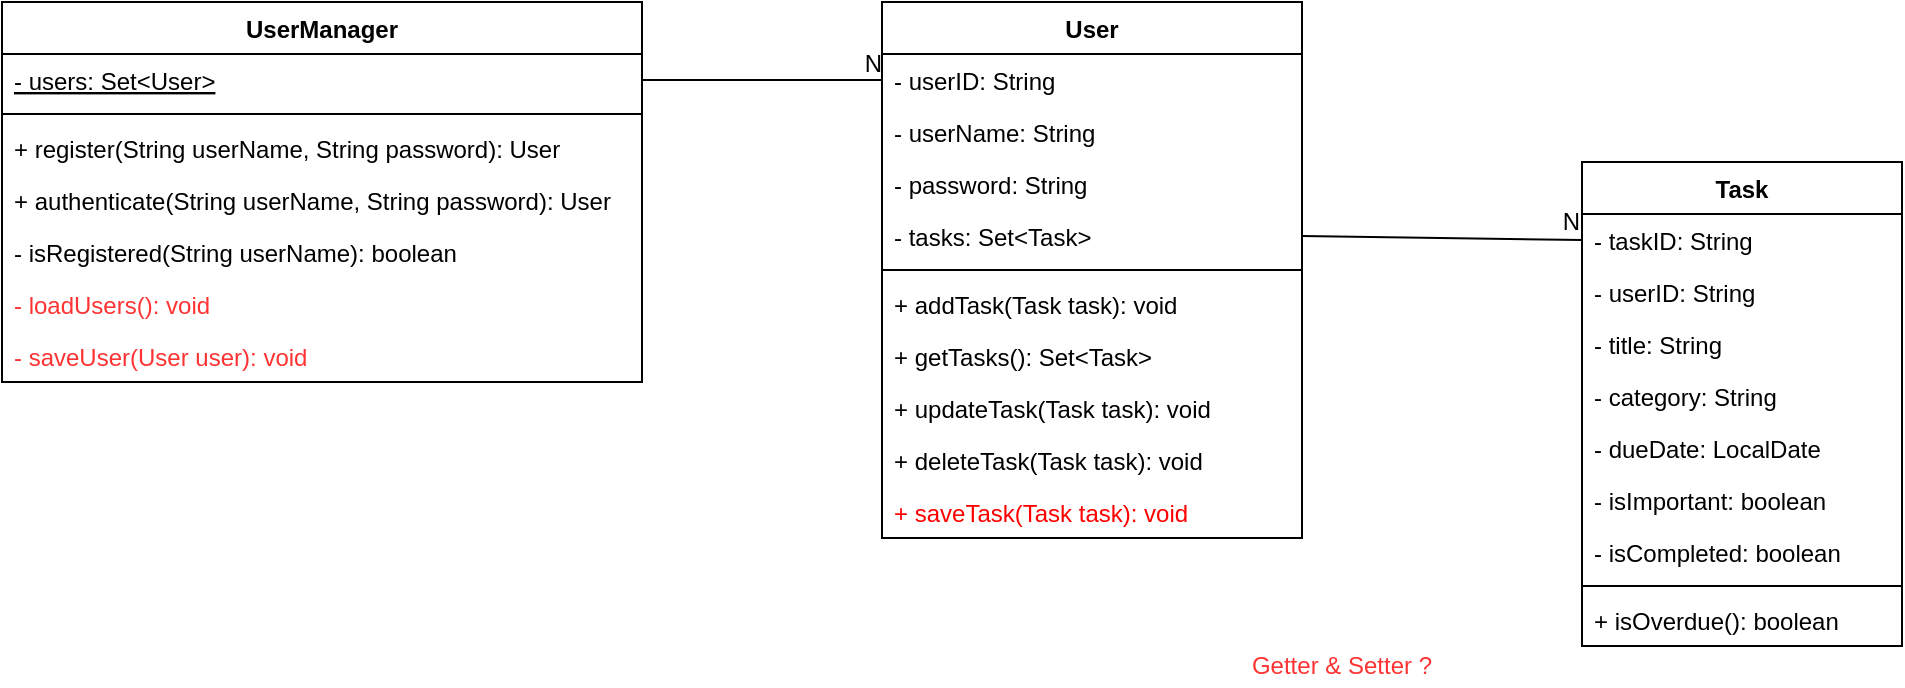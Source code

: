 <mxfile version="13.10.9" type="device" pages="2"><diagram id="_FEknvW1VbE6iCeTimLF" name="Domain Model"><mxGraphModel dx="1426" dy="1874" grid="1" gridSize="10" guides="1" tooltips="1" connect="1" arrows="1" fold="1" page="1" pageScale="1" pageWidth="1169" pageHeight="827" math="0" shadow="0"><root><mxCell id="0"/><mxCell id="1" parent="0"/><mxCell id="8GuXFF6owm1vr2erqjnb-2" value="User" style="swimlane;fontStyle=1;align=center;verticalAlign=top;childLayout=stackLayout;horizontal=1;startSize=26;horizontalStack=0;resizeParent=1;resizeParentMax=0;resizeLast=0;collapsible=1;marginBottom=0;" parent="1" vertex="1"><mxGeometry x="480" y="40" width="210" height="268" as="geometry"/></mxCell><mxCell id="8GuXFF6owm1vr2erqjnb-3" value="- userID: String&#xa;" style="text;strokeColor=none;fillColor=none;align=left;verticalAlign=top;spacingLeft=4;spacingRight=4;overflow=hidden;rotatable=0;points=[[0,0.5],[1,0.5]];portConstraint=eastwest;" parent="8GuXFF6owm1vr2erqjnb-2" vertex="1"><mxGeometry y="26" width="210" height="26" as="geometry"/></mxCell><mxCell id="8GuXFF6owm1vr2erqjnb-11" value="- userName: String&#xa;" style="text;strokeColor=none;fillColor=none;align=left;verticalAlign=top;spacingLeft=4;spacingRight=4;overflow=hidden;rotatable=0;points=[[0,0.5],[1,0.5]];portConstraint=eastwest;" parent="8GuXFF6owm1vr2erqjnb-2" vertex="1"><mxGeometry y="52" width="210" height="26" as="geometry"/></mxCell><mxCell id="8GuXFF6owm1vr2erqjnb-10" value="- password: String&#xa;" style="text;strokeColor=none;fillColor=none;align=left;verticalAlign=top;spacingLeft=4;spacingRight=4;overflow=hidden;rotatable=0;points=[[0,0.5],[1,0.5]];portConstraint=eastwest;" parent="8GuXFF6owm1vr2erqjnb-2" vertex="1"><mxGeometry y="78" width="210" height="26" as="geometry"/></mxCell><mxCell id="8GuXFF6owm1vr2erqjnb-15" value="- tasks: Set&lt;Task&gt;&#xa;" style="text;strokeColor=none;fillColor=none;align=left;verticalAlign=top;spacingLeft=4;spacingRight=4;overflow=hidden;rotatable=0;points=[[0,0.5],[1,0.5]];portConstraint=eastwest;" parent="8GuXFF6owm1vr2erqjnb-2" vertex="1"><mxGeometry y="104" width="210" height="26" as="geometry"/></mxCell><mxCell id="8GuXFF6owm1vr2erqjnb-4" value="" style="line;strokeWidth=1;fillColor=none;align=left;verticalAlign=middle;spacingTop=-1;spacingLeft=3;spacingRight=3;rotatable=0;labelPosition=right;points=[];portConstraint=eastwest;" parent="8GuXFF6owm1vr2erqjnb-2" vertex="1"><mxGeometry y="130" width="210" height="8" as="geometry"/></mxCell><mxCell id="8GuXFF6owm1vr2erqjnb-16" value="+ addTask(Task task): void" style="text;strokeColor=none;fillColor=none;align=left;verticalAlign=top;spacingLeft=4;spacingRight=4;overflow=hidden;rotatable=0;points=[[0,0.5],[1,0.5]];portConstraint=eastwest;" parent="8GuXFF6owm1vr2erqjnb-2" vertex="1"><mxGeometry y="138" width="210" height="26" as="geometry"/></mxCell><mxCell id="8GuXFF6owm1vr2erqjnb-17" value="+ getTasks(): Set&lt;Task&gt;" style="text;strokeColor=none;fillColor=none;align=left;verticalAlign=top;spacingLeft=4;spacingRight=4;overflow=hidden;rotatable=0;points=[[0,0.5],[1,0.5]];portConstraint=eastwest;" parent="8GuXFF6owm1vr2erqjnb-2" vertex="1"><mxGeometry y="164" width="210" height="26" as="geometry"/></mxCell><mxCell id="8GuXFF6owm1vr2erqjnb-18" value="+ updateTask(Task task): void" style="text;strokeColor=none;fillColor=none;align=left;verticalAlign=top;spacingLeft=4;spacingRight=4;overflow=hidden;rotatable=0;points=[[0,0.5],[1,0.5]];portConstraint=eastwest;" parent="8GuXFF6owm1vr2erqjnb-2" vertex="1"><mxGeometry y="190" width="210" height="26" as="geometry"/></mxCell><mxCell id="8GuXFF6owm1vr2erqjnb-20" value="+ deleteTask(Task task): void" style="text;strokeColor=none;fillColor=none;align=left;verticalAlign=top;spacingLeft=4;spacingRight=4;overflow=hidden;rotatable=0;points=[[0,0.5],[1,0.5]];portConstraint=eastwest;" parent="8GuXFF6owm1vr2erqjnb-2" vertex="1"><mxGeometry y="216" width="210" height="26" as="geometry"/></mxCell><mxCell id="LsWSEmS_wTWBQNg2qc56-3" value="+ saveTask(Task task): void" style="text;strokeColor=none;fillColor=none;align=left;verticalAlign=top;spacingLeft=4;spacingRight=4;overflow=hidden;rotatable=0;points=[[0,0.5],[1,0.5]];portConstraint=eastwest;fontColor=#FF0000;" vertex="1" parent="8GuXFF6owm1vr2erqjnb-2"><mxGeometry y="242" width="210" height="26" as="geometry"/></mxCell><mxCell id="8GuXFF6owm1vr2erqjnb-6" value="Task" style="swimlane;fontStyle=1;align=center;verticalAlign=top;childLayout=stackLayout;horizontal=1;startSize=26;horizontalStack=0;resizeParent=1;resizeParentMax=0;resizeLast=0;collapsible=1;marginBottom=0;" parent="1" vertex="1"><mxGeometry x="830" y="120" width="160" height="242" as="geometry"/></mxCell><mxCell id="8GuXFF6owm1vr2erqjnb-7" value="- taskID: String" style="text;strokeColor=none;fillColor=none;align=left;verticalAlign=top;spacingLeft=4;spacingRight=4;overflow=hidden;rotatable=0;points=[[0,0.5],[1,0.5]];portConstraint=eastwest;" parent="8GuXFF6owm1vr2erqjnb-6" vertex="1"><mxGeometry y="26" width="160" height="26" as="geometry"/></mxCell><mxCell id="8GuXFF6owm1vr2erqjnb-24" value="- userID: String" style="text;strokeColor=none;fillColor=none;align=left;verticalAlign=top;spacingLeft=4;spacingRight=4;overflow=hidden;rotatable=0;points=[[0,0.5],[1,0.5]];portConstraint=eastwest;" parent="8GuXFF6owm1vr2erqjnb-6" vertex="1"><mxGeometry y="52" width="160" height="26" as="geometry"/></mxCell><mxCell id="8GuXFF6owm1vr2erqjnb-22" value="- title: String" style="text;strokeColor=none;fillColor=none;align=left;verticalAlign=top;spacingLeft=4;spacingRight=4;overflow=hidden;rotatable=0;points=[[0,0.5],[1,0.5]];portConstraint=eastwest;" parent="8GuXFF6owm1vr2erqjnb-6" vertex="1"><mxGeometry y="78" width="160" height="26" as="geometry"/></mxCell><mxCell id="8GuXFF6owm1vr2erqjnb-23" value="- category: String" style="text;strokeColor=none;fillColor=none;align=left;verticalAlign=top;spacingLeft=4;spacingRight=4;overflow=hidden;rotatable=0;points=[[0,0.5],[1,0.5]];portConstraint=eastwest;" parent="8GuXFF6owm1vr2erqjnb-6" vertex="1"><mxGeometry y="104" width="160" height="26" as="geometry"/></mxCell><mxCell id="8GuXFF6owm1vr2erqjnb-26" value="- dueDate: LocalDate" style="text;strokeColor=none;fillColor=none;align=left;verticalAlign=top;spacingLeft=4;spacingRight=4;overflow=hidden;rotatable=0;points=[[0,0.5],[1,0.5]];portConstraint=eastwest;" parent="8GuXFF6owm1vr2erqjnb-6" vertex="1"><mxGeometry y="130" width="160" height="26" as="geometry"/></mxCell><mxCell id="8GuXFF6owm1vr2erqjnb-27" value="- isImportant: boolean" style="text;strokeColor=none;fillColor=none;align=left;verticalAlign=top;spacingLeft=4;spacingRight=4;overflow=hidden;rotatable=0;points=[[0,0.5],[1,0.5]];portConstraint=eastwest;" parent="8GuXFF6owm1vr2erqjnb-6" vertex="1"><mxGeometry y="156" width="160" height="26" as="geometry"/></mxCell><mxCell id="8GuXFF6owm1vr2erqjnb-28" value="- isCompleted: boolean" style="text;strokeColor=none;fillColor=none;align=left;verticalAlign=top;spacingLeft=4;spacingRight=4;overflow=hidden;rotatable=0;points=[[0,0.5],[1,0.5]];portConstraint=eastwest;" parent="8GuXFF6owm1vr2erqjnb-6" vertex="1"><mxGeometry y="182" width="160" height="26" as="geometry"/></mxCell><mxCell id="8GuXFF6owm1vr2erqjnb-8" value="" style="line;strokeWidth=1;fillColor=none;align=left;verticalAlign=middle;spacingTop=-1;spacingLeft=3;spacingRight=3;rotatable=0;labelPosition=right;points=[];portConstraint=eastwest;" parent="8GuXFF6owm1vr2erqjnb-6" vertex="1"><mxGeometry y="208" width="160" height="8" as="geometry"/></mxCell><mxCell id="8GuXFF6owm1vr2erqjnb-9" value="+ isOverdue(): boolean" style="text;strokeColor=none;fillColor=none;align=left;verticalAlign=top;spacingLeft=4;spacingRight=4;overflow=hidden;rotatable=0;points=[[0,0.5],[1,0.5]];portConstraint=eastwest;" parent="8GuXFF6owm1vr2erqjnb-6" vertex="1"><mxGeometry y="216" width="160" height="26" as="geometry"/></mxCell><mxCell id="ysoF5U-7DfWgZvBtJbBI-6" value="UserManager" style="swimlane;fontStyle=1;align=center;verticalAlign=top;childLayout=stackLayout;horizontal=1;startSize=26;horizontalStack=0;resizeParent=1;resizeParentMax=0;resizeLast=0;collapsible=1;marginBottom=0;" vertex="1" parent="1"><mxGeometry x="40" y="40" width="320" height="190" as="geometry"/></mxCell><mxCell id="ysoF5U-7DfWgZvBtJbBI-7" value="- users: Set&lt;User&gt;" style="text;strokeColor=none;fillColor=none;align=left;verticalAlign=top;spacingLeft=4;spacingRight=4;overflow=hidden;rotatable=0;points=[[0,0.5],[1,0.5]];portConstraint=eastwest;fontStyle=4" vertex="1" parent="ysoF5U-7DfWgZvBtJbBI-6"><mxGeometry y="26" width="320" height="26" as="geometry"/></mxCell><mxCell id="ysoF5U-7DfWgZvBtJbBI-14" value="" style="line;strokeWidth=1;fillColor=none;align=left;verticalAlign=middle;spacingTop=-1;spacingLeft=3;spacingRight=3;rotatable=0;labelPosition=right;points=[];portConstraint=eastwest;" vertex="1" parent="ysoF5U-7DfWgZvBtJbBI-6"><mxGeometry y="52" width="320" height="8" as="geometry"/></mxCell><mxCell id="ysoF5U-7DfWgZvBtJbBI-15" value="+ register(String userName, String password): User" style="text;strokeColor=none;fillColor=none;align=left;verticalAlign=top;spacingLeft=4;spacingRight=4;overflow=hidden;rotatable=0;points=[[0,0.5],[1,0.5]];portConstraint=eastwest;" vertex="1" parent="ysoF5U-7DfWgZvBtJbBI-6"><mxGeometry y="60" width="320" height="26" as="geometry"/></mxCell><mxCell id="ysoF5U-7DfWgZvBtJbBI-16" value="+ authenticate(String userName, String password): User" style="text;strokeColor=none;fillColor=none;align=left;verticalAlign=top;spacingLeft=4;spacingRight=4;overflow=hidden;rotatable=0;points=[[0,0.5],[1,0.5]];portConstraint=eastwest;" vertex="1" parent="ysoF5U-7DfWgZvBtJbBI-6"><mxGeometry y="86" width="320" height="26" as="geometry"/></mxCell><mxCell id="ysoF5U-7DfWgZvBtJbBI-20" value="- isRegistered(String userName): boolean" style="text;strokeColor=none;fillColor=none;align=left;verticalAlign=top;spacingLeft=4;spacingRight=4;overflow=hidden;rotatable=0;points=[[0,0.5],[1,0.5]];portConstraint=eastwest;" vertex="1" parent="ysoF5U-7DfWgZvBtJbBI-6"><mxGeometry y="112" width="320" height="26" as="geometry"/></mxCell><mxCell id="LsWSEmS_wTWBQNg2qc56-11" value="- loadUsers(): void" style="text;strokeColor=none;fillColor=none;align=left;verticalAlign=top;spacingLeft=4;spacingRight=4;overflow=hidden;rotatable=0;points=[[0,0.5],[1,0.5]];portConstraint=eastwest;fontColor=#FF3333;" vertex="1" parent="ysoF5U-7DfWgZvBtJbBI-6"><mxGeometry y="138" width="320" height="26" as="geometry"/></mxCell><mxCell id="LsWSEmS_wTWBQNg2qc56-5" value="- saveUser(User user): void" style="text;strokeColor=none;fillColor=none;align=left;verticalAlign=top;spacingLeft=4;spacingRight=4;overflow=hidden;rotatable=0;points=[[0,0.5],[1,0.5]];portConstraint=eastwest;fontColor=#FF3333;" vertex="1" parent="ysoF5U-7DfWgZvBtJbBI-6"><mxGeometry y="164" width="320" height="26" as="geometry"/></mxCell><mxCell id="LsWSEmS_wTWBQNg2qc56-2" value="Getter &amp;amp; Setter ?" style="text;html=1;strokeColor=none;fillColor=none;align=center;verticalAlign=middle;whiteSpace=wrap;rounded=0;fontColor=#FF3333;" vertex="1" parent="1"><mxGeometry x="650" y="362" width="120" height="20" as="geometry"/></mxCell><mxCell id="LsWSEmS_wTWBQNg2qc56-7" value="" style="endArrow=none;html=1;rounded=0;fontColor=#FF3333;exitX=1;exitY=0.5;exitDx=0;exitDy=0;entryX=0;entryY=0.5;entryDx=0;entryDy=0;" edge="1" parent="1" source="ysoF5U-7DfWgZvBtJbBI-7" target="8GuXFF6owm1vr2erqjnb-3"><mxGeometry relative="1" as="geometry"><mxPoint x="330" y="860" as="sourcePoint"/><mxPoint x="490" y="860" as="targetPoint"/></mxGeometry></mxCell><mxCell id="LsWSEmS_wTWBQNg2qc56-8" value="N" style="resizable=0;html=1;align=right;verticalAlign=bottom;" connectable="0" vertex="1" parent="LsWSEmS_wTWBQNg2qc56-7"><mxGeometry x="1" relative="1" as="geometry"/></mxCell><mxCell id="LsWSEmS_wTWBQNg2qc56-9" value="" style="endArrow=none;html=1;rounded=0;fontColor=#FF3333;exitX=1;exitY=0.5;exitDx=0;exitDy=0;entryX=0;entryY=0.5;entryDx=0;entryDy=0;" edge="1" parent="1" source="8GuXFF6owm1vr2erqjnb-15" target="8GuXFF6owm1vr2erqjnb-7"><mxGeometry relative="1" as="geometry"><mxPoint x="330" y="860" as="sourcePoint"/><mxPoint x="490" y="860" as="targetPoint"/></mxGeometry></mxCell><mxCell id="LsWSEmS_wTWBQNg2qc56-10" value="N" style="resizable=0;html=1;align=right;verticalAlign=bottom;" connectable="0" vertex="1" parent="LsWSEmS_wTWBQNg2qc56-9"><mxGeometry x="1" relative="1" as="geometry"/></mxCell></root></mxGraphModel></diagram><diagram id="zWdlCqI29T2dWSMC5rAG" name="Page Flow"><mxGraphModel dx="1426" dy="1874" grid="1" gridSize="10" guides="1" tooltips="1" connect="1" arrows="1" fold="1" page="1" pageScale="1" pageWidth="850" pageHeight="1100" math="0" shadow="0"><root><mxCell id="nnM6BxxUmR0Pl3jAsNiM-0"/><mxCell id="nnM6BxxUmR0Pl3jAsNiM-1" parent="nnM6BxxUmR0Pl3jAsNiM-0"/><mxCell id="nnM6BxxUmR0Pl3jAsNiM-2" value="" style="ellipse;html=1;shape=startState;fillColor=#000000;strokeColor=#ff0000;rotation=0;" vertex="1" parent="nnM6BxxUmR0Pl3jAsNiM-1"><mxGeometry x="140" y="115" width="30" height="30" as="geometry"/></mxCell><mxCell id="nnM6BxxUmR0Pl3jAsNiM-3" value="" style="endArrow=classic;html=1;exitX=1;exitY=0.5;exitDx=0;exitDy=0;" edge="1" parent="nnM6BxxUmR0Pl3jAsNiM-1" source="nnM6BxxUmR0Pl3jAsNiM-2"><mxGeometry width="50" height="50" relative="1" as="geometry"><mxPoint x="230" y="155" as="sourcePoint"/><mxPoint x="220" y="130" as="targetPoint"/></mxGeometry></mxCell><mxCell id="nnM6BxxUmR0Pl3jAsNiM-4" value="" style="edgeStyle=orthogonalEdgeStyle;rounded=0;orthogonalLoop=1;jettySize=auto;html=1;" edge="1" parent="nnM6BxxUmR0Pl3jAsNiM-1" source="nnM6BxxUmR0Pl3jAsNiM-6" target="nnM6BxxUmR0Pl3jAsNiM-8"><mxGeometry relative="1" as="geometry"/></mxCell><mxCell id="nnM6BxxUmR0Pl3jAsNiM-5" value="" style="edgeStyle=orthogonalEdgeStyle;rounded=0;orthogonalLoop=1;jettySize=auto;html=1;" edge="1" parent="nnM6BxxUmR0Pl3jAsNiM-1" source="nnM6BxxUmR0Pl3jAsNiM-6" target="nnM6BxxUmR0Pl3jAsNiM-10"><mxGeometry relative="1" as="geometry"/></mxCell><mxCell id="nnM6BxxUmR0Pl3jAsNiM-6" value="Landing" style="strokeWidth=2;html=1;shape=mxgraph.flowchart.decision;whiteSpace=wrap;" vertex="1" parent="nnM6BxxUmR0Pl3jAsNiM-1"><mxGeometry x="220" y="80" width="100" height="100" as="geometry"/></mxCell><mxCell id="nnM6BxxUmR0Pl3jAsNiM-7" style="edgeStyle=orthogonalEdgeStyle;rounded=0;orthogonalLoop=1;jettySize=auto;html=1;exitX=0.5;exitY=1;exitDx=0;exitDy=0;entryX=0.5;entryY=0;entryDx=0;entryDy=0;entryPerimeter=0;" edge="1" parent="nnM6BxxUmR0Pl3jAsNiM-1" source="nnM6BxxUmR0Pl3jAsNiM-8" target="nnM6BxxUmR0Pl3jAsNiM-15"><mxGeometry relative="1" as="geometry"/></mxCell><mxCell id="nnM6BxxUmR0Pl3jAsNiM-8" value="Login" style="whiteSpace=wrap;html=1;strokeWidth=2;" vertex="1" parent="nnM6BxxUmR0Pl3jAsNiM-1"><mxGeometry x="210" y="230" width="120" height="60" as="geometry"/></mxCell><mxCell id="nnM6BxxUmR0Pl3jAsNiM-9" style="edgeStyle=orthogonalEdgeStyle;rounded=0;orthogonalLoop=1;jettySize=auto;html=1;entryX=1;entryY=0.5;entryDx=0;entryDy=0;exitX=0.5;exitY=1;exitDx=0;exitDy=0;" edge="1" parent="nnM6BxxUmR0Pl3jAsNiM-1" source="nnM6BxxUmR0Pl3jAsNiM-10" target="nnM6BxxUmR0Pl3jAsNiM-8"><mxGeometry relative="1" as="geometry"/></mxCell><mxCell id="nnM6BxxUmR0Pl3jAsNiM-10" value="Register" style="whiteSpace=wrap;html=1;strokeWidth=2;" vertex="1" parent="nnM6BxxUmR0Pl3jAsNiM-1"><mxGeometry x="390" y="100" width="120" height="60" as="geometry"/></mxCell><mxCell id="nnM6BxxUmR0Pl3jAsNiM-11" style="edgeStyle=orthogonalEdgeStyle;rounded=0;orthogonalLoop=1;jettySize=auto;html=1;exitX=0;exitY=0.5;exitDx=0;exitDy=0;exitPerimeter=0;entryX=0;entryY=0.5;entryDx=0;entryDy=0;" edge="1" parent="nnM6BxxUmR0Pl3jAsNiM-1" source="nnM6BxxUmR0Pl3jAsNiM-15" target="nnM6BxxUmR0Pl3jAsNiM-8"><mxGeometry relative="1" as="geometry"/></mxCell><mxCell id="nnM6BxxUmR0Pl3jAsNiM-12" value="No" style="edgeLabel;html=1;align=center;verticalAlign=middle;resizable=0;points=[];" vertex="1" connectable="0" parent="nnM6BxxUmR0Pl3jAsNiM-11"><mxGeometry x="-0.629" y="-14" relative="1" as="geometry"><mxPoint x="-1" as="offset"/></mxGeometry></mxCell><mxCell id="nnM6BxxUmR0Pl3jAsNiM-13" value="" style="edgeStyle=orthogonalEdgeStyle;rounded=0;orthogonalLoop=1;jettySize=auto;html=1;" edge="1" parent="nnM6BxxUmR0Pl3jAsNiM-1" source="nnM6BxxUmR0Pl3jAsNiM-15" target="nnM6BxxUmR0Pl3jAsNiM-20"><mxGeometry relative="1" as="geometry"/></mxCell><mxCell id="nnM6BxxUmR0Pl3jAsNiM-14" value="Yes" style="edgeLabel;html=1;align=center;verticalAlign=middle;resizable=0;points=[];" vertex="1" connectable="0" parent="nnM6BxxUmR0Pl3jAsNiM-13"><mxGeometry x="0.235" y="-2" relative="1" as="geometry"><mxPoint as="offset"/></mxGeometry></mxCell><mxCell id="nnM6BxxUmR0Pl3jAsNiM-15" value="Successful" style="strokeWidth=2;html=1;shape=mxgraph.flowchart.decision;whiteSpace=wrap;" vertex="1" parent="nnM6BxxUmR0Pl3jAsNiM-1"><mxGeometry x="220" y="350" width="100" height="100" as="geometry"/></mxCell><mxCell id="nnM6BxxUmR0Pl3jAsNiM-16" style="edgeStyle=orthogonalEdgeStyle;rounded=0;orthogonalLoop=1;jettySize=auto;html=1;entryX=0;entryY=0.5;entryDx=0;entryDy=0;" edge="1" parent="nnM6BxxUmR0Pl3jAsNiM-1" source="nnM6BxxUmR0Pl3jAsNiM-20" target="nnM6BxxUmR0Pl3jAsNiM-2"><mxGeometry relative="1" as="geometry"/></mxCell><mxCell id="nnM6BxxUmR0Pl3jAsNiM-17" value="Logout / Timeout" style="edgeLabel;html=1;align=center;verticalAlign=middle;resizable=0;points=[];rotation=-90;" vertex="1" connectable="0" parent="nnM6BxxUmR0Pl3jAsNiM-16"><mxGeometry x="0.339" y="2" relative="1" as="geometry"><mxPoint as="offset"/></mxGeometry></mxCell><mxCell id="nnM6BxxUmR0Pl3jAsNiM-18" value="" style="edgeStyle=orthogonalEdgeStyle;rounded=0;orthogonalLoop=1;jettySize=auto;html=1;" edge="1" parent="nnM6BxxUmR0Pl3jAsNiM-1" source="nnM6BxxUmR0Pl3jAsNiM-20" target="nnM6BxxUmR0Pl3jAsNiM-25"><mxGeometry relative="1" as="geometry"/></mxCell><mxCell id="nnM6BxxUmR0Pl3jAsNiM-19" style="edgeStyle=orthogonalEdgeStyle;rounded=0;orthogonalLoop=1;jettySize=auto;html=1;exitX=1;exitY=0.75;exitDx=0;exitDy=0;" edge="1" parent="nnM6BxxUmR0Pl3jAsNiM-1" source="nnM6BxxUmR0Pl3jAsNiM-20" target="nnM6BxxUmR0Pl3jAsNiM-28"><mxGeometry relative="1" as="geometry"/></mxCell><mxCell id="nnM6BxxUmR0Pl3jAsNiM-20" value="TaskList" style="whiteSpace=wrap;html=1;strokeWidth=2;" vertex="1" parent="nnM6BxxUmR0Pl3jAsNiM-1"><mxGeometry x="210" y="495" width="120" height="60" as="geometry"/></mxCell><mxCell id="nnM6BxxUmR0Pl3jAsNiM-21" value="+ getTasks(): Set&lt;Task&gt;" style="text;strokeColor=none;fillColor=none;align=left;verticalAlign=top;spacingLeft=4;spacingRight=4;overflow=hidden;rotatable=0;points=[[0,0.5],[1,0.5]];portConstraint=eastwest;" vertex="1" parent="nnM6BxxUmR0Pl3jAsNiM-1"><mxGeometry x="290" y="469" width="210" height="26" as="geometry"/></mxCell><mxCell id="nnM6BxxUmR0Pl3jAsNiM-24" style="edgeStyle=orthogonalEdgeStyle;rounded=0;orthogonalLoop=1;jettySize=auto;html=1;exitX=0.603;exitY=-0.003;exitDx=0;exitDy=0;entryX=0.597;entryY=0.99;entryDx=0;entryDy=0;exitPerimeter=0;entryPerimeter=0;" edge="1" parent="nnM6BxxUmR0Pl3jAsNiM-1" source="nnM6BxxUmR0Pl3jAsNiM-25" target="nnM6BxxUmR0Pl3jAsNiM-20"><mxGeometry relative="1" as="geometry"/></mxCell><mxCell id="nnM6BxxUmR0Pl3jAsNiM-25" value="addTask" style="whiteSpace=wrap;html=1;strokeWidth=2;" vertex="1" parent="nnM6BxxUmR0Pl3jAsNiM-1"><mxGeometry x="210" y="600" width="120" height="60" as="geometry"/></mxCell><mxCell id="nnM6BxxUmR0Pl3jAsNiM-26" value="+ addTask(Task task): void" style="text;strokeColor=none;fillColor=none;align=left;verticalAlign=top;spacingLeft=4;spacingRight=4;overflow=hidden;rotatable=0;points=[[0,0.5],[1,0.5]];portConstraint=eastwest;" vertex="1" parent="nnM6BxxUmR0Pl3jAsNiM-1"><mxGeometry x="190" y="660" width="210" height="26" as="geometry"/></mxCell><mxCell id="nnM6BxxUmR0Pl3jAsNiM-27" style="edgeStyle=orthogonalEdgeStyle;rounded=0;orthogonalLoop=1;jettySize=auto;html=1;exitX=0.75;exitY=0;exitDx=0;exitDy=0;entryX=1;entryY=0.5;entryDx=0;entryDy=0;" edge="1" parent="nnM6BxxUmR0Pl3jAsNiM-1" source="nnM6BxxUmR0Pl3jAsNiM-28" target="nnM6BxxUmR0Pl3jAsNiM-20"><mxGeometry relative="1" as="geometry"/></mxCell><mxCell id="nnM6BxxUmR0Pl3jAsNiM-28" value="UpdateTask" style="whiteSpace=wrap;html=1;strokeWidth=2;" vertex="1" parent="nnM6BxxUmR0Pl3jAsNiM-1"><mxGeometry x="360" y="600" width="120" height="60" as="geometry"/></mxCell><mxCell id="nnM6BxxUmR0Pl3jAsNiM-29" value="+ updateTask(Task task): void" style="text;strokeColor=none;fillColor=none;align=left;verticalAlign=top;spacingLeft=4;spacingRight=4;overflow=hidden;rotatable=0;points=[[0,0.5],[1,0.5]];portConstraint=eastwest;" vertex="1" parent="nnM6BxxUmR0Pl3jAsNiM-1"><mxGeometry x="480" y="604" width="210" height="26" as="geometry"/></mxCell><mxCell id="nnM6BxxUmR0Pl3jAsNiM-30" value="+ deleteTask(Task task): void" style="text;strokeColor=none;fillColor=none;align=left;verticalAlign=top;spacingLeft=4;spacingRight=4;overflow=hidden;rotatable=0;points=[[0,0.5],[1,0.5]];portConstraint=eastwest;" vertex="1" parent="nnM6BxxUmR0Pl3jAsNiM-1"><mxGeometry x="480" y="630" width="210" height="26" as="geometry"/></mxCell><mxCell id="7OzGQUJtzLNfk1DCzj15-0" value="+ register(String userName, String password): User" style="text;strokeColor=none;fillColor=none;align=left;verticalAlign=top;spacingLeft=4;spacingRight=4;overflow=hidden;rotatable=0;points=[[0,0.5],[1,0.5]];portConstraint=eastwest;" vertex="1" parent="nnM6BxxUmR0Pl3jAsNiM-1"><mxGeometry x="460" y="170" width="320" height="26" as="geometry"/></mxCell><mxCell id="PonJLnw1UrfzLNmAFT_V-0" value="+ authenticate(String userName, String password): User" style="text;strokeColor=none;fillColor=none;align=left;verticalAlign=top;spacingLeft=4;spacingRight=4;overflow=hidden;rotatable=0;points=[[0,0.5],[1,0.5]];portConstraint=eastwest;" vertex="1" parent="nnM6BxxUmR0Pl3jAsNiM-1"><mxGeometry x="280" y="300" width="320" height="26" as="geometry"/></mxCell></root></mxGraphModel></diagram></mxfile>